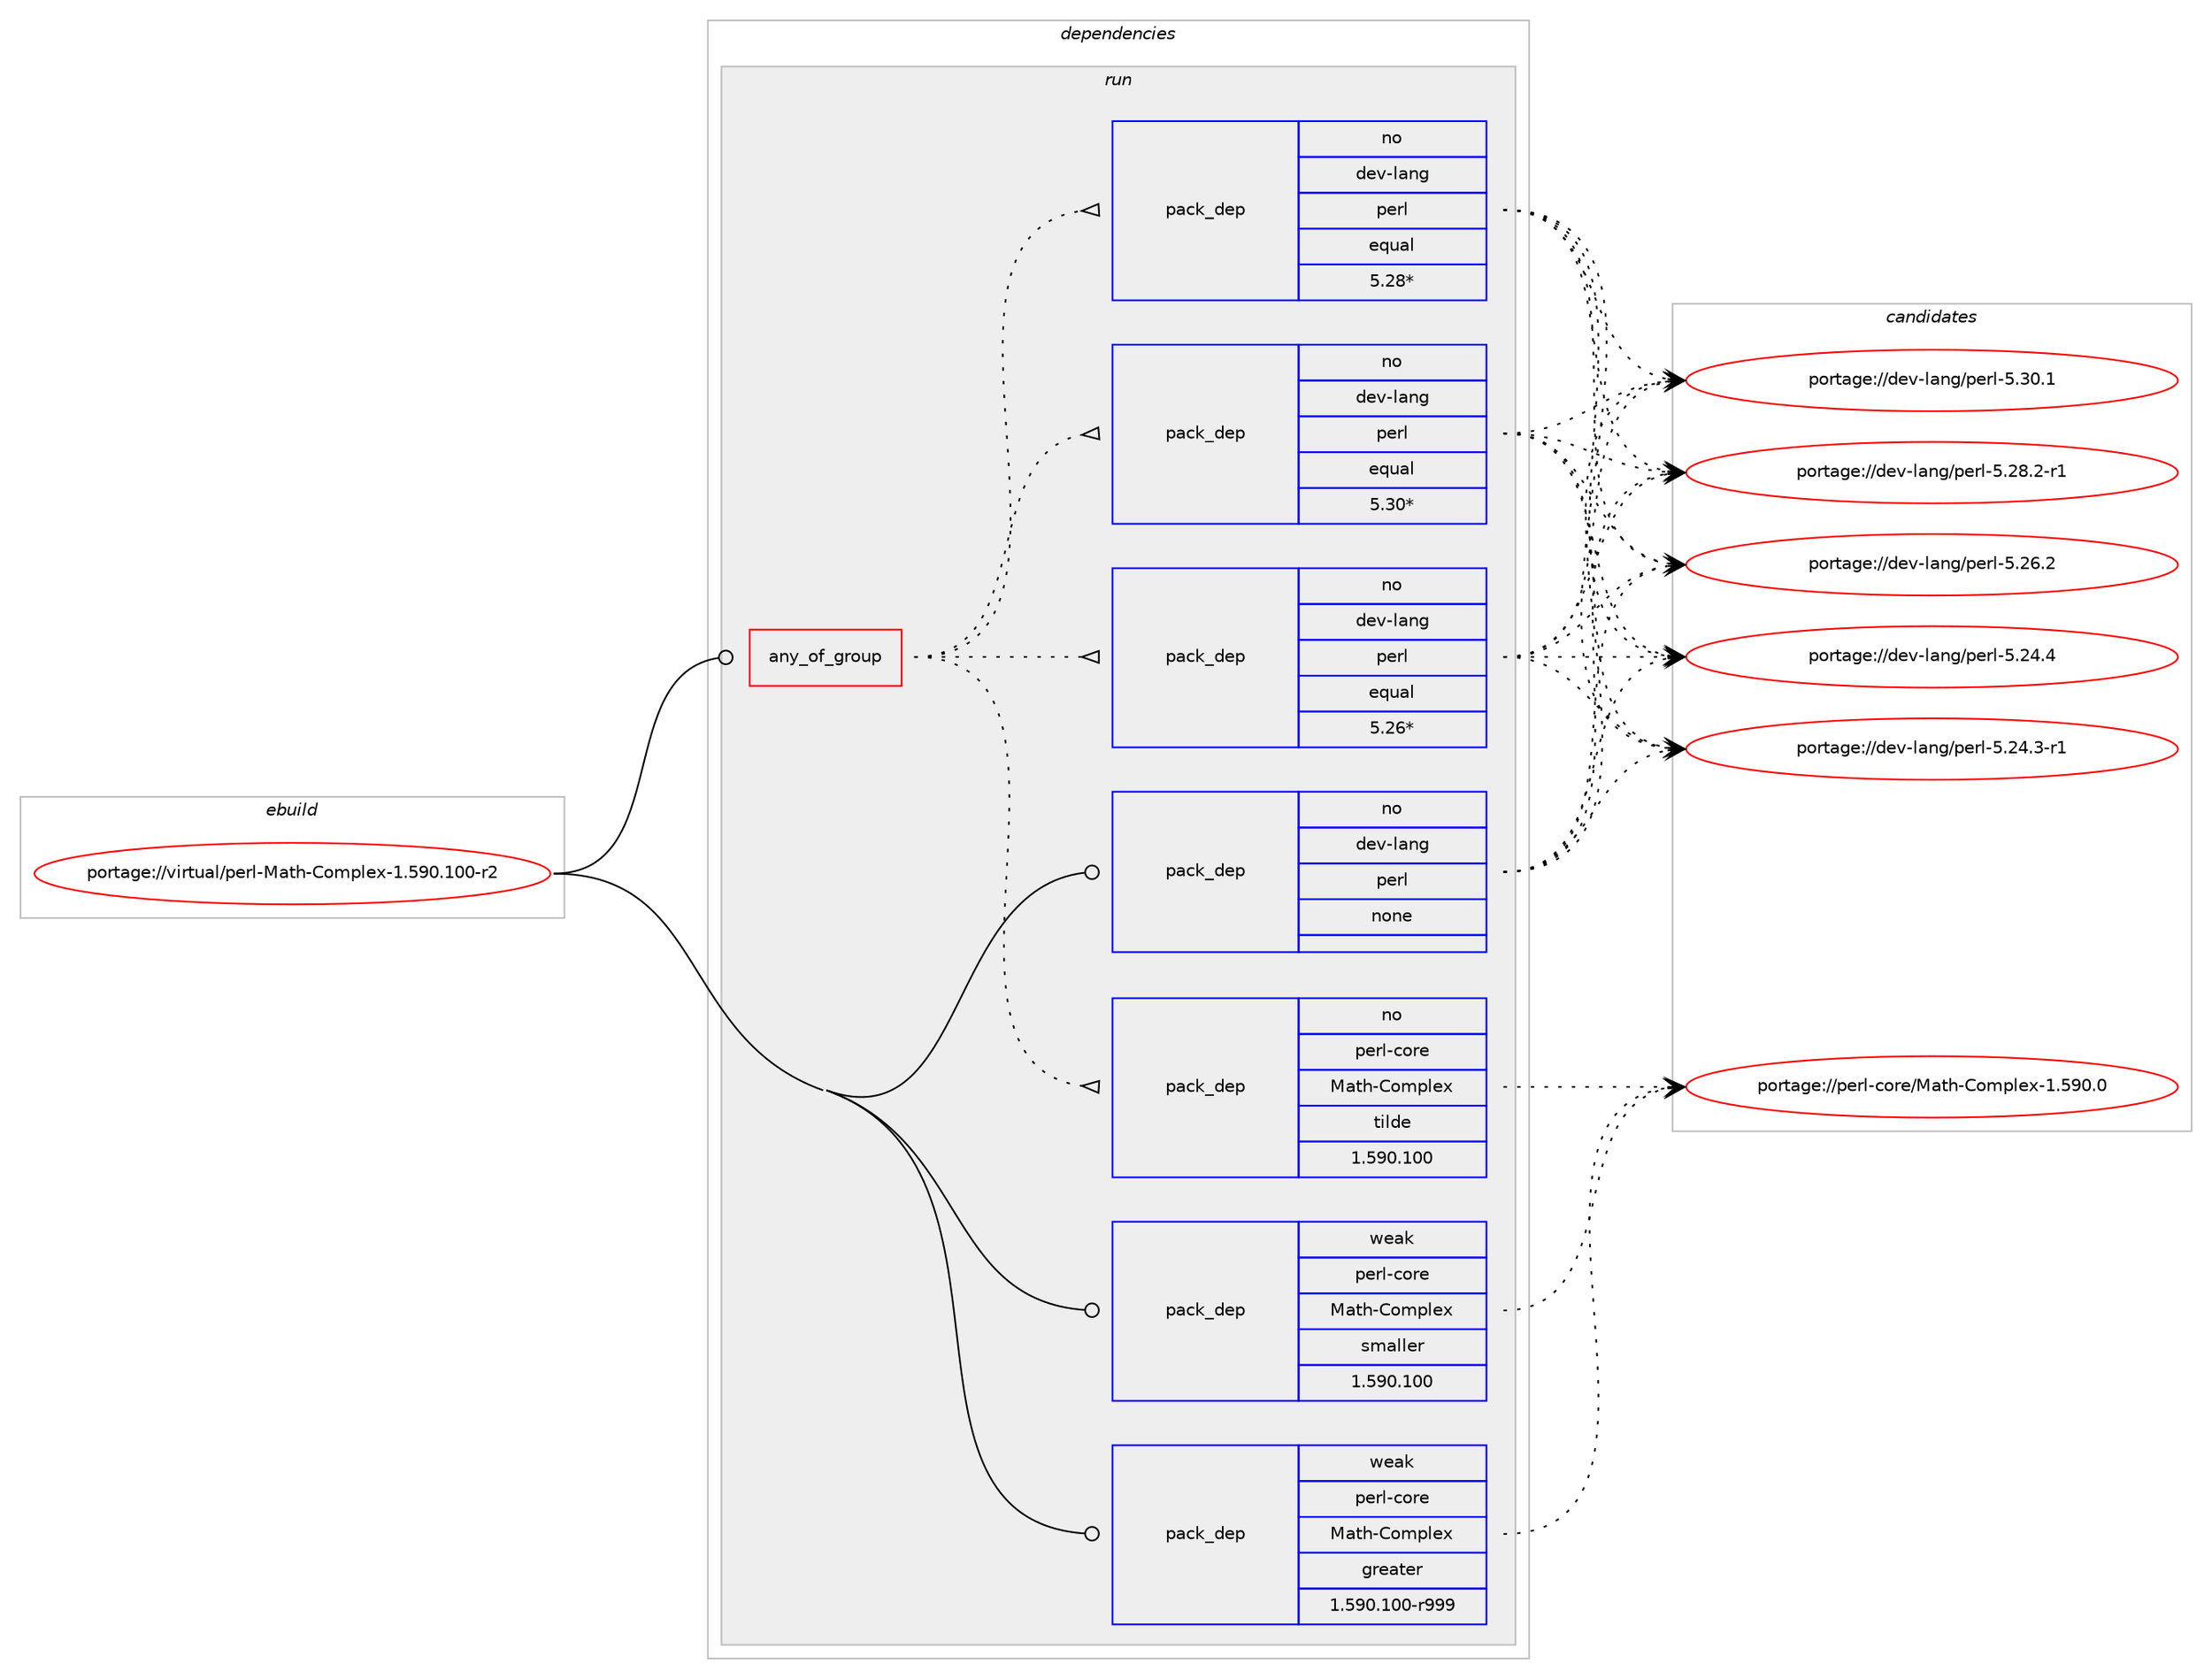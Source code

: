 digraph prolog {

# *************
# Graph options
# *************

newrank=true;
concentrate=true;
compound=true;
graph [rankdir=LR,fontname=Helvetica,fontsize=10,ranksep=1.5];#, ranksep=2.5, nodesep=0.2];
edge  [arrowhead=vee];
node  [fontname=Helvetica,fontsize=10];

# **********
# The ebuild
# **********

subgraph cluster_leftcol {
color=gray;
label=<<i>ebuild</i>>;
id [label="portage://virtual/perl-Math-Complex-1.590.100-r2", color=red, width=4, href="../virtual/perl-Math-Complex-1.590.100-r2.svg"];
}

# ****************
# The dependencies
# ****************

subgraph cluster_midcol {
color=gray;
label=<<i>dependencies</i>>;
subgraph cluster_compile {
fillcolor="#eeeeee";
style=filled;
label=<<i>compile</i>>;
}
subgraph cluster_compileandrun {
fillcolor="#eeeeee";
style=filled;
label=<<i>compile and run</i>>;
}
subgraph cluster_run {
fillcolor="#eeeeee";
style=filled;
label=<<i>run</i>>;
subgraph any793 {
dependency39123 [label=<<TABLE BORDER="0" CELLBORDER="1" CELLSPACING="0" CELLPADDING="4"><TR><TD CELLPADDING="10">any_of_group</TD></TR></TABLE>>, shape=none, color=red];subgraph pack31310 {
dependency39124 [label=<<TABLE BORDER="0" CELLBORDER="1" CELLSPACING="0" CELLPADDING="4" WIDTH="220"><TR><TD ROWSPAN="6" CELLPADDING="30">pack_dep</TD></TR><TR><TD WIDTH="110">no</TD></TR><TR><TD>dev-lang</TD></TR><TR><TD>perl</TD></TR><TR><TD>equal</TD></TR><TR><TD>5.30*</TD></TR></TABLE>>, shape=none, color=blue];
}
dependency39123:e -> dependency39124:w [weight=20,style="dotted",arrowhead="oinv"];
subgraph pack31311 {
dependency39125 [label=<<TABLE BORDER="0" CELLBORDER="1" CELLSPACING="0" CELLPADDING="4" WIDTH="220"><TR><TD ROWSPAN="6" CELLPADDING="30">pack_dep</TD></TR><TR><TD WIDTH="110">no</TD></TR><TR><TD>dev-lang</TD></TR><TR><TD>perl</TD></TR><TR><TD>equal</TD></TR><TR><TD>5.28*</TD></TR></TABLE>>, shape=none, color=blue];
}
dependency39123:e -> dependency39125:w [weight=20,style="dotted",arrowhead="oinv"];
subgraph pack31312 {
dependency39126 [label=<<TABLE BORDER="0" CELLBORDER="1" CELLSPACING="0" CELLPADDING="4" WIDTH="220"><TR><TD ROWSPAN="6" CELLPADDING="30">pack_dep</TD></TR><TR><TD WIDTH="110">no</TD></TR><TR><TD>dev-lang</TD></TR><TR><TD>perl</TD></TR><TR><TD>equal</TD></TR><TR><TD>5.26*</TD></TR></TABLE>>, shape=none, color=blue];
}
dependency39123:e -> dependency39126:w [weight=20,style="dotted",arrowhead="oinv"];
subgraph pack31313 {
dependency39127 [label=<<TABLE BORDER="0" CELLBORDER="1" CELLSPACING="0" CELLPADDING="4" WIDTH="220"><TR><TD ROWSPAN="6" CELLPADDING="30">pack_dep</TD></TR><TR><TD WIDTH="110">no</TD></TR><TR><TD>perl-core</TD></TR><TR><TD>Math-Complex</TD></TR><TR><TD>tilde</TD></TR><TR><TD>1.590.100</TD></TR></TABLE>>, shape=none, color=blue];
}
dependency39123:e -> dependency39127:w [weight=20,style="dotted",arrowhead="oinv"];
}
id:e -> dependency39123:w [weight=20,style="solid",arrowhead="odot"];
subgraph pack31314 {
dependency39128 [label=<<TABLE BORDER="0" CELLBORDER="1" CELLSPACING="0" CELLPADDING="4" WIDTH="220"><TR><TD ROWSPAN="6" CELLPADDING="30">pack_dep</TD></TR><TR><TD WIDTH="110">no</TD></TR><TR><TD>dev-lang</TD></TR><TR><TD>perl</TD></TR><TR><TD>none</TD></TR><TR><TD></TD></TR></TABLE>>, shape=none, color=blue];
}
id:e -> dependency39128:w [weight=20,style="solid",arrowhead="odot"];
subgraph pack31315 {
dependency39129 [label=<<TABLE BORDER="0" CELLBORDER="1" CELLSPACING="0" CELLPADDING="4" WIDTH="220"><TR><TD ROWSPAN="6" CELLPADDING="30">pack_dep</TD></TR><TR><TD WIDTH="110">weak</TD></TR><TR><TD>perl-core</TD></TR><TR><TD>Math-Complex</TD></TR><TR><TD>greater</TD></TR><TR><TD>1.590.100-r999</TD></TR></TABLE>>, shape=none, color=blue];
}
id:e -> dependency39129:w [weight=20,style="solid",arrowhead="odot"];
subgraph pack31316 {
dependency39130 [label=<<TABLE BORDER="0" CELLBORDER="1" CELLSPACING="0" CELLPADDING="4" WIDTH="220"><TR><TD ROWSPAN="6" CELLPADDING="30">pack_dep</TD></TR><TR><TD WIDTH="110">weak</TD></TR><TR><TD>perl-core</TD></TR><TR><TD>Math-Complex</TD></TR><TR><TD>smaller</TD></TR><TR><TD>1.590.100</TD></TR></TABLE>>, shape=none, color=blue];
}
id:e -> dependency39130:w [weight=20,style="solid",arrowhead="odot"];
}
}

# **************
# The candidates
# **************

subgraph cluster_choices {
rank=same;
color=gray;
label=<<i>candidates</i>>;

subgraph choice31310 {
color=black;
nodesep=1;
choice10010111845108971101034711210111410845534651484649 [label="portage://dev-lang/perl-5.30.1", color=red, width=4,href="../dev-lang/perl-5.30.1.svg"];
choice100101118451089711010347112101114108455346505646504511449 [label="portage://dev-lang/perl-5.28.2-r1", color=red, width=4,href="../dev-lang/perl-5.28.2-r1.svg"];
choice10010111845108971101034711210111410845534650544650 [label="portage://dev-lang/perl-5.26.2", color=red, width=4,href="../dev-lang/perl-5.26.2.svg"];
choice10010111845108971101034711210111410845534650524652 [label="portage://dev-lang/perl-5.24.4", color=red, width=4,href="../dev-lang/perl-5.24.4.svg"];
choice100101118451089711010347112101114108455346505246514511449 [label="portage://dev-lang/perl-5.24.3-r1", color=red, width=4,href="../dev-lang/perl-5.24.3-r1.svg"];
dependency39124:e -> choice10010111845108971101034711210111410845534651484649:w [style=dotted,weight="100"];
dependency39124:e -> choice100101118451089711010347112101114108455346505646504511449:w [style=dotted,weight="100"];
dependency39124:e -> choice10010111845108971101034711210111410845534650544650:w [style=dotted,weight="100"];
dependency39124:e -> choice10010111845108971101034711210111410845534650524652:w [style=dotted,weight="100"];
dependency39124:e -> choice100101118451089711010347112101114108455346505246514511449:w [style=dotted,weight="100"];
}
subgraph choice31311 {
color=black;
nodesep=1;
choice10010111845108971101034711210111410845534651484649 [label="portage://dev-lang/perl-5.30.1", color=red, width=4,href="../dev-lang/perl-5.30.1.svg"];
choice100101118451089711010347112101114108455346505646504511449 [label="portage://dev-lang/perl-5.28.2-r1", color=red, width=4,href="../dev-lang/perl-5.28.2-r1.svg"];
choice10010111845108971101034711210111410845534650544650 [label="portage://dev-lang/perl-5.26.2", color=red, width=4,href="../dev-lang/perl-5.26.2.svg"];
choice10010111845108971101034711210111410845534650524652 [label="portage://dev-lang/perl-5.24.4", color=red, width=4,href="../dev-lang/perl-5.24.4.svg"];
choice100101118451089711010347112101114108455346505246514511449 [label="portage://dev-lang/perl-5.24.3-r1", color=red, width=4,href="../dev-lang/perl-5.24.3-r1.svg"];
dependency39125:e -> choice10010111845108971101034711210111410845534651484649:w [style=dotted,weight="100"];
dependency39125:e -> choice100101118451089711010347112101114108455346505646504511449:w [style=dotted,weight="100"];
dependency39125:e -> choice10010111845108971101034711210111410845534650544650:w [style=dotted,weight="100"];
dependency39125:e -> choice10010111845108971101034711210111410845534650524652:w [style=dotted,weight="100"];
dependency39125:e -> choice100101118451089711010347112101114108455346505246514511449:w [style=dotted,weight="100"];
}
subgraph choice31312 {
color=black;
nodesep=1;
choice10010111845108971101034711210111410845534651484649 [label="portage://dev-lang/perl-5.30.1", color=red, width=4,href="../dev-lang/perl-5.30.1.svg"];
choice100101118451089711010347112101114108455346505646504511449 [label="portage://dev-lang/perl-5.28.2-r1", color=red, width=4,href="../dev-lang/perl-5.28.2-r1.svg"];
choice10010111845108971101034711210111410845534650544650 [label="portage://dev-lang/perl-5.26.2", color=red, width=4,href="../dev-lang/perl-5.26.2.svg"];
choice10010111845108971101034711210111410845534650524652 [label="portage://dev-lang/perl-5.24.4", color=red, width=4,href="../dev-lang/perl-5.24.4.svg"];
choice100101118451089711010347112101114108455346505246514511449 [label="portage://dev-lang/perl-5.24.3-r1", color=red, width=4,href="../dev-lang/perl-5.24.3-r1.svg"];
dependency39126:e -> choice10010111845108971101034711210111410845534651484649:w [style=dotted,weight="100"];
dependency39126:e -> choice100101118451089711010347112101114108455346505646504511449:w [style=dotted,weight="100"];
dependency39126:e -> choice10010111845108971101034711210111410845534650544650:w [style=dotted,weight="100"];
dependency39126:e -> choice10010111845108971101034711210111410845534650524652:w [style=dotted,weight="100"];
dependency39126:e -> choice100101118451089711010347112101114108455346505246514511449:w [style=dotted,weight="100"];
}
subgraph choice31313 {
color=black;
nodesep=1;
choice112101114108459911111410147779711610445671111091121081011204549465357484648 [label="portage://perl-core/Math-Complex-1.590.0", color=red, width=4,href="../perl-core/Math-Complex-1.590.0.svg"];
dependency39127:e -> choice112101114108459911111410147779711610445671111091121081011204549465357484648:w [style=dotted,weight="100"];
}
subgraph choice31314 {
color=black;
nodesep=1;
choice10010111845108971101034711210111410845534651484649 [label="portage://dev-lang/perl-5.30.1", color=red, width=4,href="../dev-lang/perl-5.30.1.svg"];
choice100101118451089711010347112101114108455346505646504511449 [label="portage://dev-lang/perl-5.28.2-r1", color=red, width=4,href="../dev-lang/perl-5.28.2-r1.svg"];
choice10010111845108971101034711210111410845534650544650 [label="portage://dev-lang/perl-5.26.2", color=red, width=4,href="../dev-lang/perl-5.26.2.svg"];
choice10010111845108971101034711210111410845534650524652 [label="portage://dev-lang/perl-5.24.4", color=red, width=4,href="../dev-lang/perl-5.24.4.svg"];
choice100101118451089711010347112101114108455346505246514511449 [label="portage://dev-lang/perl-5.24.3-r1", color=red, width=4,href="../dev-lang/perl-5.24.3-r1.svg"];
dependency39128:e -> choice10010111845108971101034711210111410845534651484649:w [style=dotted,weight="100"];
dependency39128:e -> choice100101118451089711010347112101114108455346505646504511449:w [style=dotted,weight="100"];
dependency39128:e -> choice10010111845108971101034711210111410845534650544650:w [style=dotted,weight="100"];
dependency39128:e -> choice10010111845108971101034711210111410845534650524652:w [style=dotted,weight="100"];
dependency39128:e -> choice100101118451089711010347112101114108455346505246514511449:w [style=dotted,weight="100"];
}
subgraph choice31315 {
color=black;
nodesep=1;
choice112101114108459911111410147779711610445671111091121081011204549465357484648 [label="portage://perl-core/Math-Complex-1.590.0", color=red, width=4,href="../perl-core/Math-Complex-1.590.0.svg"];
dependency39129:e -> choice112101114108459911111410147779711610445671111091121081011204549465357484648:w [style=dotted,weight="100"];
}
subgraph choice31316 {
color=black;
nodesep=1;
choice112101114108459911111410147779711610445671111091121081011204549465357484648 [label="portage://perl-core/Math-Complex-1.590.0", color=red, width=4,href="../perl-core/Math-Complex-1.590.0.svg"];
dependency39130:e -> choice112101114108459911111410147779711610445671111091121081011204549465357484648:w [style=dotted,weight="100"];
}
}

}
